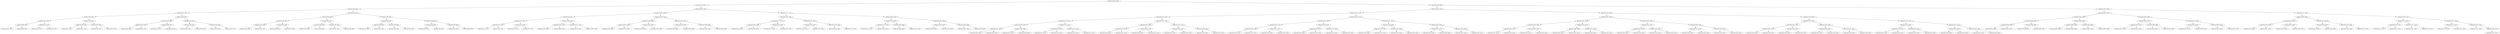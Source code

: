 digraph G{
426076877 [label="Node{data=[2950, 2950]}"]
426076877 -> 851004659
851004659 [label="Node{data=[970, 970]}"]
851004659 -> 445689251
445689251 [label="Node{data=[938, 938]}"]
445689251 -> 1576515162
1576515162 [label="Node{data=[922, 922]}"]
1576515162 -> 1878432811
1878432811 [label="Node{data=[914, 914]}"]
1878432811 -> 391154674
391154674 [label="Node{data=[910, 910]}"]
391154674 -> 145936654
145936654 [label="Node{data=[908, 908]}"]
145936654 -> 1754784548
1754784548 [label="Node{data=[907, 907]}"]
145936654 -> 870002137
870002137 [label="Node{data=[909, 909]}"]
391154674 -> 549924683
549924683 [label="Node{data=[912, 912]}"]
549924683 -> 1055105276
1055105276 [label="Node{data=[911, 911]}"]
549924683 -> 1765472967
1765472967 [label="Node{data=[913, 913]}"]
1878432811 -> 65386460
65386460 [label="Node{data=[918, 918]}"]
65386460 -> 448884124
448884124 [label="Node{data=[916, 916]}"]
448884124 -> 965134968
965134968 [label="Node{data=[915, 915]}"]
448884124 -> 123007821
123007821 [label="Node{data=[917, 917]}"]
65386460 -> 698478380
698478380 [label="Node{data=[920, 920]}"]
698478380 -> 941476361
941476361 [label="Node{data=[919, 919]}"]
698478380 -> 927404664
927404664 [label="Node{data=[921, 921]}"]
1576515162 -> 396972358
396972358 [label="Node{data=[930, 930]}"]
396972358 -> 827790352
827790352 [label="Node{data=[926, 926]}"]
827790352 -> 1741475249
1741475249 [label="Node{data=[924, 924]}"]
1741475249 -> 1754777570
1754777570 [label="Node{data=[923, 923]}"]
1741475249 -> 896112855
896112855 [label="Node{data=[925, 925]}"]
827790352 -> 1016593918
1016593918 [label="Node{data=[928, 928]}"]
1016593918 -> 1027022488
1027022488 [label="Node{data=[927, 927]}"]
1016593918 -> 1808360971
1808360971 [label="Node{data=[929, 929]}"]
396972358 -> 304080005
304080005 [label="Node{data=[934, 934]}"]
304080005 -> 300192565
300192565 [label="Node{data=[932, 932]}"]
300192565 -> 346201167
346201167 [label="Node{data=[931, 931]}"]
300192565 -> 880499182
880499182 [label="Node{data=[933, 933]}"]
304080005 -> 1504553000
1504553000 [label="Node{data=[936, 936]}"]
1504553000 -> 1818621203
1818621203 [label="Node{data=[935, 935]}"]
1504553000 -> 1814387764
1814387764 [label="Node{data=[937, 937]}"]
445689251 -> 41929847
41929847 [label="Node{data=[954, 954]}"]
41929847 -> 908581112
908581112 [label="Node{data=[946, 946]}"]
908581112 -> 1974042178
1974042178 [label="Node{data=[942, 942]}"]
1974042178 -> 858474559
858474559 [label="Node{data=[940, 940]}"]
858474559 -> 1330325081
1330325081 [label="Node{data=[939, 939]}"]
858474559 -> 1201919824
1201919824 [label="Node{data=[941, 941]}"]
1974042178 -> 2043079304
2043079304 [label="Node{data=[944, 944]}"]
2043079304 -> 281362239
281362239 [label="Node{data=[943, 943]}"]
2043079304 -> 111848080
111848080 [label="Node{data=[945, 945]}"]
908581112 -> 1609229378
1609229378 [label="Node{data=[950, 950]}"]
1609229378 -> 288806813
288806813 [label="Node{data=[948, 948]}"]
288806813 -> 674442819
674442819 [label="Node{data=[947, 947]}"]
288806813 -> 2074017791
2074017791 [label="Node{data=[949, 949]}"]
1609229378 -> 1935592506
1935592506 [label="Node{data=[952, 952]}"]
1935592506 -> 1416853491
1416853491 [label="Node{data=[951, 951]}"]
1935592506 -> 1703090696
1703090696 [label="Node{data=[953, 953]}"]
41929847 -> 1768845376
1768845376 [label="Node{data=[962, 962]}"]
1768845376 -> 1825853003
1825853003 [label="Node{data=[958, 958]}"]
1825853003 -> 592928973
592928973 [label="Node{data=[956, 956]}"]
592928973 -> 1585016309
1585016309 [label="Node{data=[955, 955]}"]
592928973 -> 1141897738
1141897738 [label="Node{data=[957, 957]}"]
1825853003 -> 174543574
174543574 [label="Node{data=[960, 960]}"]
174543574 -> 313395807
313395807 [label="Node{data=[959, 959]}"]
174543574 -> 120441658
120441658 [label="Node{data=[961, 961]}"]
1768845376 -> 1011465855
1011465855 [label="Node{data=[966, 966]}"]
1011465855 -> 210287298
210287298 [label="Node{data=[964, 964]}"]
210287298 -> 1855366654
1855366654 [label="Node{data=[963, 963]}"]
210287298 -> 126600973
126600973 [label="Node{data=[965, 965]}"]
1011465855 -> 1992309701
1992309701 [label="Node{data=[968, 968]}"]
1992309701 -> 1062719861
1062719861 [label="Node{data=[967, 967]}"]
1992309701 -> 1681209908
1681209908 [label="Node{data=[969, 969]}"]
851004659 -> 1038039568
1038039568 [label="Node{data=[2601, 2601]}"]
1038039568 -> 1245061245
1245061245 [label="Node{data=[2585, 2585]}"]
1245061245 -> 1265339447
1265339447 [label="Node{data=[978, 978]}"]
1265339447 -> 113437684
113437684 [label="Node{data=[974, 974]}"]
113437684 -> 1116294790
1116294790 [label="Node{data=[972, 972]}"]
1116294790 -> 960998242
960998242 [label="Node{data=[971, 971]}"]
1116294790 -> 786076233
786076233 [label="Node{data=[973, 973]}"]
113437684 -> 1071010093
1071010093 [label="Node{data=[976, 976]}"]
1071010093 -> 933483823
933483823 [label="Node{data=[975, 975]}"]
1071010093 -> 867918850
867918850 [label="Node{data=[977, 977]}"]
1265339447 -> 1233772774
1233772774 [label="Node{data=[2080, 2080]}"]
1233772774 -> 1146855363
1146855363 [label="Node{data=[1976, 1976]}"]
1146855363 -> 1844981962
1844981962 [label="Node{data=[1838, 1838]}"]
1146855363 -> 84656643
84656643 [label="Node{data=[2001, 2001]}"]
1233772774 -> 50564244
50564244 [label="Node{data=[2121, 2121]}"]
50564244 -> 457092784
457092784 [label="Node{data=[2102, 2102]}"]
50564244 -> 929866621
929866621 [label="Node{data=[2584, 2584]}"]
1245061245 -> 1823241289
1823241289 [label="Node{data=[2593, 2593]}"]
1823241289 -> 1943286372
1943286372 [label="Node{data=[2589, 2589]}"]
1943286372 -> 502356352
502356352 [label="Node{data=[2587, 2587]}"]
502356352 -> 1330931208
1330931208 [label="Node{data=[2586, 2586]}"]
502356352 -> 1079332247
1079332247 [label="Node{data=[2588, 2588]}"]
1943286372 -> 314573035
314573035 [label="Node{data=[2591, 2591]}"]
314573035 -> 90859114
90859114 [label="Node{data=[2590, 2590]}"]
314573035 -> 1768043753
1768043753 [label="Node{data=[2592, 2592]}"]
1823241289 -> 53601703
53601703 [label="Node{data=[2597, 2597]}"]
53601703 -> 300182130
300182130 [label="Node{data=[2595, 2595]}"]
300182130 -> 1198200594
1198200594 [label="Node{data=[2594, 2594]}"]
300182130 -> 1062643306
1062643306 [label="Node{data=[2596, 2596]}"]
53601703 -> 860254458
860254458 [label="Node{data=[2599, 2599]}"]
860254458 -> 21179162
21179162 [label="Node{data=[2598, 2598]}"]
860254458 -> 512720807
512720807 [label="Node{data=[2600, 2600]}"]
1038039568 -> 350285802
350285802 [label="Node{data=[2771, 2771]}"]
350285802 -> 346131500
346131500 [label="Node{data=[2763, 2763]}"]
346131500 -> 211975769
211975769 [label="Node{data=[2717, 2717]}"]
211975769 -> 1773492781
1773492781 [label="Node{data=[2603, 2603]}"]
1773492781 -> 2050582350
2050582350 [label="Node{data=[2602, 2602]}"]
1773492781 -> 1650545865
1650545865 [label="Node{data=[2605, 2605]}"]
211975769 -> 2108604010
2108604010 [label="Node{data=[2761, 2761]}"]
2108604010 -> 1049229248
1049229248 [label="Node{data=[2719, 2719]}"]
2108604010 -> 263976008
263976008 [label="Node{data=[2762, 2762]}"]
346131500 -> 1729379946
1729379946 [label="Node{data=[2767, 2767]}"]
1729379946 -> 1874956556
1874956556 [label="Node{data=[2765, 2765]}"]
1874956556 -> 503798979
503798979 [label="Node{data=[2764, 2764]}"]
1874956556 -> 1313792767
1313792767 [label="Node{data=[2766, 2766]}"]
1729379946 -> 149910066
149910066 [label="Node{data=[2769, 2769]}"]
149910066 -> 1808128978
1808128978 [label="Node{data=[2768, 2768]}"]
149910066 -> 1333814061
1333814061 [label="Node{data=[2770, 2770]}"]
350285802 -> 1986013496
1986013496 [label="Node{data=[2942, 2942]}"]
1986013496 -> 99461924
99461924 [label="Node{data=[2832, 2832]}"]
99461924 -> 1077148416
1077148416 [label="Node{data=[2773, 2773]}"]
1077148416 -> 216428832
216428832 [label="Node{data=[2772, 2772]}"]
1077148416 -> 2067308653
2067308653 [label="Node{data=[2802, 2802]}"]
99461924 -> 333746341
333746341 [label="Node{data=[2940, 2940]}"]
333746341 -> 1280344610
1280344610 [label="Node{data=[2868, 2868]}"]
333746341 -> 1937806841
1937806841 [label="Node{data=[2941, 2941]}"]
1986013496 -> 1292204076
1292204076 [label="Node{data=[2946, 2946]}"]
1292204076 -> 2052302993
2052302993 [label="Node{data=[2944, 2944]}"]
2052302993 -> 853177451
853177451 [label="Node{data=[2943, 2943]}"]
2052302993 -> 1157763220
1157763220 [label="Node{data=[2945, 2945]}"]
1292204076 -> 597738496
597738496 [label="Node{data=[2948, 2948]}"]
597738496 -> 1146156997
1146156997 [label="Node{data=[2947, 2947]}"]
597738496 -> 625523208
625523208 [label="Node{data=[2949, 2949]}"]
426076877 -> 1889245317
1889245317 [label="Node{data=[4654, 4654]}"]
1889245317 -> 1430176338
1430176338 [label="Node{data=[3416, 3416]}"]
1430176338 -> 378792431
378792431 [label="Node{data=[3151, 3151]}"]
378792431 -> 1995151823
1995151823 [label="Node{data=[3018, 3018]}"]
1995151823 -> 1519941671
1519941671 [label="Node{data=[3010, 3010]}"]
1519941671 -> 2039942516
2039942516 [label="Node{data=[2954, 2954]}"]
2039942516 -> 1883393848
1883393848 [label="Node{data=[2952, 2952]}"]
1883393848 -> 1515029790
1515029790 [label="Node{data=[2951, 2951]}"]
1883393848 -> 1133352752
1133352752 [label="Node{data=[2953, 2953]}"]
2039942516 -> 45145752
45145752 [label="Node{data=[3008, 3008]}"]
45145752 -> 1625909881
1625909881 [label="Node{data=[2975, 2975]}"]
45145752 -> 1455060495
1455060495 [label="Node{data=[3009, 3009]}"]
1519941671 -> 2032230399
2032230399 [label="Node{data=[3014, 3014]}"]
2032230399 -> 2111904349
2111904349 [label="Node{data=[3012, 3012]}"]
2111904349 -> 1450183994
1450183994 [label="Node{data=[3011, 3011]}"]
2111904349 -> 1409221621
1409221621 [label="Node{data=[3013, 3013]}"]
2032230399 -> 550658258
550658258 [label="Node{data=[3016, 3016]}"]
550658258 -> 1435805031
1435805031 [label="Node{data=[3015, 3015]}"]
550658258 -> 56322866
56322866 [label="Node{data=[3017, 3017]}"]
1995151823 -> 680538119
680538119 [label="Node{data=[3143, 3143]}"]
680538119 -> 469172535
469172535 [label="Node{data=[3055, 3055]}"]
469172535 -> 1807229107
1807229107 [label="Node{data=[3020, 3020]}"]
1807229107 -> 870499341
870499341 [label="Node{data=[3019, 3019]}"]
1807229107 -> 450611838
450611838 [label="Node{data=[3021, 3021]}"]
469172535 -> 965123755
965123755 [label="Node{data=[3109, 3109]}"]
965123755 -> 319921296
319921296 [label="Node{data=[3084, 3084]}"]
965123755 -> 913764435
913764435 [label="Node{data=[3114, 3114]}"]
680538119 -> 1924814041
1924814041 [label="Node{data=[3147, 3147]}"]
1924814041 -> 2143616995
2143616995 [label="Node{data=[3145, 3145]}"]
2143616995 -> 1622018455
1622018455 [label="Node{data=[3144, 3144]}"]
2143616995 -> 1633393081
1633393081 [label="Node{data=[3146, 3146]}"]
1924814041 -> 1097274839
1097274839 [label="Node{data=[3149, 3149]}"]
1097274839 -> 428130815
428130815 [label="Node{data=[3148, 3148]}"]
1097274839 -> 158761449
158761449 [label="Node{data=[3150, 3150]}"]
378792431 -> 878532399
878532399 [label="Node{data=[3167, 3167]}"]
878532399 -> 1307391454
1307391454 [label="Node{data=[3159, 3159]}"]
1307391454 -> 1926860453
1926860453 [label="Node{data=[3155, 3155]}"]
1926860453 -> 1335697630
1335697630 [label="Node{data=[3153, 3153]}"]
1335697630 -> 296219181
296219181 [label="Node{data=[3152, 3152]}"]
1335697630 -> 901805570
901805570 [label="Node{data=[3154, 3154]}"]
1926860453 -> 189954745
189954745 [label="Node{data=[3157, 3157]}"]
189954745 -> 770650333
770650333 [label="Node{data=[3156, 3156]}"]
189954745 -> 66558423
66558423 [label="Node{data=[3158, 3158]}"]
1307391454 -> 900829133
900829133 [label="Node{data=[3163, 3163]}"]
900829133 -> 766426224
766426224 [label="Node{data=[3161, 3161]}"]
766426224 -> 2039683264
2039683264 [label="Node{data=[3160, 3160]}"]
766426224 -> 1175789316
1175789316 [label="Node{data=[3162, 3162]}"]
900829133 -> 2137210860
2137210860 [label="Node{data=[3165, 3165]}"]
2137210860 -> 670454092
670454092 [label="Node{data=[3164, 3164]}"]
2137210860 -> 1187125354
1187125354 [label="Node{data=[3166, 3166]}"]
878532399 -> 683786889
683786889 [label="Node{data=[3327, 3327]}"]
683786889 -> 1320883234
1320883234 [label="Node{data=[3268, 3268]}"]
1320883234 -> 1532121224
1532121224 [label="Node{data=[3169, 3169]}"]
1532121224 -> 218432192
218432192 [label="Node{data=[3168, 3168]}"]
1532121224 -> 729173091
729173091 [label="Node{data=[3170, 3170]}"]
1320883234 -> 1039816491
1039816491 [label="Node{data=[3325, 3325]}"]
1039816491 -> 1952810508
1952810508 [label="Node{data=[3324, 3324]}"]
1039816491 -> 1372817730
1372817730 [label="Node{data=[3326, 3326]}"]
683786889 -> 1214235215
1214235215 [label="Node{data=[3412, 3412]}"]
1214235215 -> 661886816
661886816 [label="Node{data=[3372, 3372]}"]
661886816 -> 2147364964
2147364964 [label="Node{data=[3328, 3328]}"]
661886816 -> 850018112
850018112 [label="Node{data=[3386, 3386]}"]
1214235215 -> 80862944
80862944 [label="Node{data=[3414, 3414]}"]
80862944 -> 1059230093
1059230093 [label="Node{data=[3413, 3413]}"]
80862944 -> 835840797
835840797 [label="Node{data=[3415, 3415]}"]
1430176338 -> 1382187608
1382187608 [label="Node{data=[3533, 3533]}"]
1382187608 -> 1481531434
1481531434 [label="Node{data=[3432, 3432]}"]
1481531434 -> 1934306391
1934306391 [label="Node{data=[3424, 3424]}"]
1934306391 -> 1300015136
1300015136 [label="Node{data=[3420, 3420]}"]
1300015136 -> 197821333
197821333 [label="Node{data=[3418, 3418]}"]
197821333 -> 539950582
539950582 [label="Node{data=[3417, 3417]}"]
197821333 -> 170742832
170742832 [label="Node{data=[3419, 3419]}"]
1300015136 -> 574148861
574148861 [label="Node{data=[3422, 3422]}"]
574148861 -> 2108766468
2108766468 [label="Node{data=[3421, 3421]}"]
574148861 -> 715631113
715631113 [label="Node{data=[3423, 3423]}"]
1934306391 -> 1254881209
1254881209 [label="Node{data=[3428, 3428]}"]
1254881209 -> 772827429
772827429 [label="Node{data=[3426, 3426]}"]
772827429 -> 1511857402
1511857402 [label="Node{data=[3425, 3425]}"]
772827429 -> 1308430930
1308430930 [label="Node{data=[3427, 3427]}"]
1254881209 -> 1478378091
1478378091 [label="Node{data=[3430, 3430]}"]
1478378091 -> 1969901836
1969901836 [label="Node{data=[3429, 3429]}"]
1478378091 -> 1201826199
1201826199 [label="Node{data=[3431, 3431]}"]
1481531434 -> 1659407539
1659407539 [label="Node{data=[3525, 3525]}"]
1659407539 -> 1213175711
1213175711 [label="Node{data=[3521, 3521]}"]
1213175711 -> 1871338923
1871338923 [label="Node{data=[3478, 3478]}"]
1871338923 -> 993034012
993034012 [label="Node{data=[3433, 3433]}"]
1871338923 -> 496759261
496759261 [label="Node{data=[3520, 3520]}"]
1213175711 -> 702316190
702316190 [label="Node{data=[3523, 3523]}"]
702316190 -> 335943947
335943947 [label="Node{data=[3522, 3522]}"]
702316190 -> 754342920
754342920 [label="Node{data=[3524, 3524]}"]
1659407539 -> 1856062802
1856062802 [label="Node{data=[3529, 3529]}"]
1856062802 -> 608435862
608435862 [label="Node{data=[3527, 3527]}"]
608435862 -> 2717012
2717012 [label="Node{data=[3526, 3526]}"]
608435862 -> 505507653
505507653 [label="Node{data=[3528, 3528]}"]
1856062802 -> 2051940870
2051940870 [label="Node{data=[3531, 3531]}"]
2051940870 -> 1103287447
1103287447 [label="Node{data=[3530, 3530]}"]
2051940870 -> 176851502
176851502 [label="Node{data=[3532, 3532]}"]
1382187608 -> 524584829
524584829 [label="Node{data=[3549, 3549]}"]
524584829 -> 336709761
336709761 [label="Node{data=[3541, 3541]}"]
336709761 -> 1126220024
1126220024 [label="Node{data=[3537, 3537]}"]
1126220024 -> 489023816
489023816 [label="Node{data=[3535, 3535]}"]
489023816 -> 643951358
643951358 [label="Node{data=[3534, 3534]}"]
489023816 -> 1018063731
1018063731 [label="Node{data=[3536, 3536]}"]
1126220024 -> 2043431710
2043431710 [label="Node{data=[3539, 3539]}"]
2043431710 -> 1259438790
1259438790 [label="Node{data=[3538, 3538]}"]
2043431710 -> 1653520192
1653520192 [label="Node{data=[3540, 3540]}"]
336709761 -> 758431121
758431121 [label="Node{data=[3545, 3545]}"]
758431121 -> 918263698
918263698 [label="Node{data=[3543, 3543]}"]
918263698 -> 1912284209
1912284209 [label="Node{data=[3542, 3542]}"]
918263698 -> 1725475321
1725475321 [label="Node{data=[3544, 3544]}"]
758431121 -> 1854425222
1854425222 [label="Node{data=[3547, 3547]}"]
1854425222 -> 73749954
73749954 [label="Node{data=[3546, 3546]}"]
1854425222 -> 739714003
739714003 [label="Node{data=[3548, 3548]}"]
524584829 -> 254001353
254001353 [label="Node{data=[3557, 3557]}"]
254001353 -> 591623635
591623635 [label="Node{data=[3553, 3553]}"]
591623635 -> 229044028
229044028 [label="Node{data=[3551, 3551]}"]
229044028 -> 414862560
414862560 [label="Node{data=[3550, 3550]}"]
229044028 -> 160363190
160363190 [label="Node{data=[3552, 3552]}"]
591623635 -> 836494265
836494265 [label="Node{data=[3555, 3555]}"]
836494265 -> 197014961
197014961 [label="Node{data=[3554, 3554]}"]
836494265 -> 1093252458
1093252458 [label="Node{data=[3556, 3556]}"]
254001353 -> 1070396603
1070396603 [label="Node{data=[4127, 4127]}"]
1070396603 -> 1373904592
1373904592 [label="Node{data=[3559, 3559]}"]
1373904592 -> 730704608
730704608 [label="Node{data=[3558, 3558]}"]
1373904592 -> 662951966
662951966 [label="Node{data=[4109, 4109]}"]
1070396603 -> 2142411129
2142411129 [label="Node{data=[4516, 4516]}"]
2142411129 -> 240196289
240196289 [label="Node{data=[4515, 4515]}"]
2142411129 -> 1213037377
1213037377 [label="Node{data=[4653, 4653]}"]
1889245317 -> 1899436414
1899436414 [label="Node{data=[6018, 6018]}"]
1899436414 -> 447037296
447037296 [label="Node{data=[4670, 4670]}"]
447037296 -> 472168951
472168951 [label="Node{data=[4662, 4662]}"]
472168951 -> 1066421825
1066421825 [label="Node{data=[4658, 4658]}"]
1066421825 -> 1990544420
1990544420 [label="Node{data=[4656, 4656]}"]
1990544420 -> 1162388287
1162388287 [label="Node{data=[4655, 4655]}"]
1990544420 -> 2082099552
2082099552 [label="Node{data=[4657, 4657]}"]
1066421825 -> 1103493860
1103493860 [label="Node{data=[4660, 4660]}"]
1103493860 -> 492657300
492657300 [label="Node{data=[4659, 4659]}"]
1103493860 -> 495735643
495735643 [label="Node{data=[4661, 4661]}"]
472168951 -> 867401947
867401947 [label="Node{data=[4666, 4666]}"]
867401947 -> 1573867155
1573867155 [label="Node{data=[4664, 4664]}"]
1573867155 -> 716256836
716256836 [label="Node{data=[4663, 4663]}"]
1573867155 -> 1431879362
1431879362 [label="Node{data=[4665, 4665]}"]
867401947 -> 2051168746
2051168746 [label="Node{data=[4668, 4668]}"]
2051168746 -> 1574841319
1574841319 [label="Node{data=[4667, 4667]}"]
2051168746 -> 2130584846
2130584846 [label="Node{data=[4669, 4669]}"]
447037296 -> 1858091709
1858091709 [label="Node{data=[4958, 4958]}"]
1858091709 -> 111522694
111522694 [label="Node{data=[4676, 4676]}"]
111522694 -> 705180070
705180070 [label="Node{data=[4672, 4672]}"]
705180070 -> 634496956
634496956 [label="Node{data=[4671, 4671]}"]
705180070 -> 1252750441
1252750441 [label="Node{data=[4673, 4673]}"]
111522694 -> 1631180601
1631180601 [label="Node{data=[4899, 4899]}"]
1631180601 -> 173498297
173498297 [label="Node{data=[4852, 4852]}"]
1631180601 -> 580117768
580117768 [label="Node{data=[4916, 4916]}"]
1858091709 -> 856343823
856343823 [label="Node{data=[6014, 6014]}"]
856343823 -> 472210504
472210504 [label="Node{data=[6012, 6012]}"]
472210504 -> 750744290
750744290 [label="Node{data=[6011, 6011]}"]
472210504 -> 288979416
288979416 [label="Node{data=[6013, 6013]}"]
856343823 -> 1954477133
1954477133 [label="Node{data=[6016, 6016]}"]
1954477133 -> 1108291990
1108291990 [label="Node{data=[6015, 6015]}"]
1954477133 -> 359691095
359691095 [label="Node{data=[6017, 6017]}"]
1899436414 -> 1339899800
1339899800 [label="Node{data=[7511, 7511]}"]
1339899800 -> 1275229874
1275229874 [label="Node{data=[6026, 6026]}"]
1275229874 -> 2008710437
2008710437 [label="Node{data=[6022, 6022]}"]
2008710437 -> 1640387150
1640387150 [label="Node{data=[6020, 6020]}"]
1640387150 -> 1195479057
1195479057 [label="Node{data=[6019, 6019]}"]
1640387150 -> 413780397
413780397 [label="Node{data=[6021, 6021]}"]
2008710437 -> 1012845768
1012845768 [label="Node{data=[6024, 6024]}"]
1012845768 -> 1876536623
1876536623 [label="Node{data=[6023, 6023]}"]
1012845768 -> 609450461
609450461 [label="Node{data=[6025, 6025]}"]
1275229874 -> 1927362651
1927362651 [label="Node{data=[6128, 6128]}"]
1927362651 -> 949191235
949191235 [label="Node{data=[6028, 6028]}"]
949191235 -> 444719275
444719275 [label="Node{data=[6027, 6027]}"]
949191235 -> 631504823
631504823 [label="Node{data=[6040, 6040]}"]
1927362651 -> 1593522360
1593522360 [label="Node{data=[7509, 7509]}"]
1593522360 -> 2061379774
2061379774 [label="Node{data=[7508, 7508]}"]
1593522360 -> 1875839990
1875839990 [label="Node{data=[7510, 7510]}"]
1339899800 -> 1437278207
1437278207 [label="Node{data=[7519, 7519]}"]
1437278207 -> 1376965386
1376965386 [label="Node{data=[7515, 7515]}"]
1376965386 -> 1501727278
1501727278 [label="Node{data=[7513, 7513]}"]
1501727278 -> 1308998227
1308998227 [label="Node{data=[7512, 7512]}"]
1501727278 -> 1130107019
1130107019 [label="Node{data=[7514, 7514]}"]
1376965386 -> 127009129
127009129 [label="Node{data=[7517, 7517]}"]
127009129 -> 1250703439
1250703439 [label="Node{data=[7516, 7516]}"]
127009129 -> 699974767
699974767 [label="Node{data=[7518, 7518]}"]
1437278207 -> 172179867
172179867 [label="Node{data=[7523, 7523]}"]
172179867 -> 500007155
500007155 [label="Node{data=[7521, 7521]}"]
500007155 -> 917019973
917019973 [label="Node{data=[7520, 7520]}"]
500007155 -> 1499245635
1499245635 [label="Node{data=[7522, 7522]}"]
172179867 -> 1233346922
1233346922 [label="Node{data=[7525, 7525]}"]
1233346922 -> 951630513
951630513 [label="Node{data=[7524, 7524]}"]
1233346922 -> 1242061398
1242061398 [label="Node{data=[7526, 7526]}"]
1242061398 -> 1980422624
1980422624 [label="Node{data=[7527, 7527]}"]
}